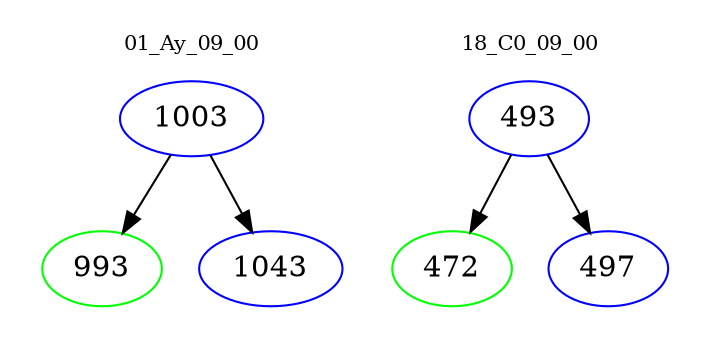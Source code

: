 digraph{
subgraph cluster_0 {
color = white
label = "01_Ay_09_00";
fontsize=10;
T0_1003 [label="1003", color="blue"]
T0_1003 -> T0_993 [color="black"]
T0_993 [label="993", color="green"]
T0_1003 -> T0_1043 [color="black"]
T0_1043 [label="1043", color="blue"]
}
subgraph cluster_1 {
color = white
label = "18_C0_09_00";
fontsize=10;
T1_493 [label="493", color="blue"]
T1_493 -> T1_472 [color="black"]
T1_472 [label="472", color="green"]
T1_493 -> T1_497 [color="black"]
T1_497 [label="497", color="blue"]
}
}
